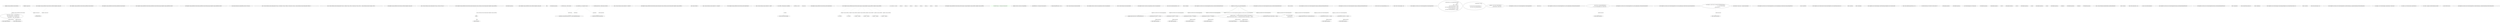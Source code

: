 digraph  {
n54 [label="Hangfire.Common.JobFilterProviderCollection", span=""];
n55 [label="Hangfire.Common.Job", span=""];
n0 [cluster="Hangfire.Common.JobFilterProviderCollection.JobFilterProviderCollection()", label="Entry Hangfire.Common.JobFilterProviderCollection.JobFilterProviderCollection()", span="34-34"];
n1 [cluster="Hangfire.Common.JobFilterProviderCollection.JobFilterProviderCollection()", label="Exit Hangfire.Common.JobFilterProviderCollection.JobFilterProviderCollection()", span="34-34"];
n2 [cluster="Hangfire.Common.JobFilterProviderCollection.JobFilterProviderCollection(params Hangfire.Common.IJobFilterProvider[])", label="Entry Hangfire.Common.JobFilterProviderCollection.JobFilterProviderCollection(params Hangfire.Common.IJobFilterProvider[])", span="38-38"];
n3 [cluster="Hangfire.Common.JobFilterProviderCollection.JobFilterProviderCollection(params Hangfire.Common.IJobFilterProvider[])", label="Exit Hangfire.Common.JobFilterProviderCollection.JobFilterProviderCollection(params Hangfire.Common.IJobFilterProvider[])", span="38-38"];
n4 [cluster="Hangfire.Common.JobFilterProviderCollection.GetFilters(Hangfire.Common.Job)", label="Entry Hangfire.Common.JobFilterProviderCollection.GetFilters(Hangfire.Common.Job)", span="48-48"];
n5 [cluster="Hangfire.Common.JobFilterProviderCollection.GetFilters(Hangfire.Common.Job)", label="IEnumerable<JobFilter> combinedFilters =\r\n                Items.SelectMany(fp => fp.GetFilters(job))\r\n                    .OrderBy(filter => filter, _filterComparer)", span="50-52"];
n13 [cluster="lambda expression", label="fp.GetFilters(job)", span="51-51"];
n6 [cluster="Hangfire.Common.JobFilterProviderCollection.GetFilters(Hangfire.Common.Job)", label="return RemoveDuplicates(combinedFilters.Reverse()).Reverse();", span="55-55"];
n8 [cluster="System.Collections.Generic.IEnumerable<TSource>.SelectMany<TSource, TResult>(System.Func<TSource, System.Collections.Generic.IEnumerable<TResult>>)", label="Entry System.Collections.Generic.IEnumerable<TSource>.SelectMany<TSource, TResult>(System.Func<TSource, System.Collections.Generic.IEnumerable<TResult>>)", span="0-0"];
n9 [cluster="System.Collections.Generic.IEnumerable<TSource>.OrderBy<TSource, TKey>(System.Func<TSource, TKey>, System.Collections.Generic.IComparer<TKey>)", label="Entry System.Collections.Generic.IEnumerable<TSource>.OrderBy<TSource, TKey>(System.Func<TSource, TKey>, System.Collections.Generic.IComparer<TKey>)", span="0-0"];
n12 [cluster="lambda expression", label="Entry lambda expression", span="51-51"];
n16 [cluster="lambda expression", label="Entry lambda expression", span="52-52"];
n7 [cluster="Hangfire.Common.JobFilterProviderCollection.GetFilters(Hangfire.Common.Job)", label="Exit Hangfire.Common.JobFilterProviderCollection.GetFilters(Hangfire.Common.Job)", span="48-48"];
n10 [cluster="System.Collections.Generic.IEnumerable<TSource>.Reverse<TSource>()", label="Entry System.Collections.Generic.IEnumerable<TSource>.Reverse<TSource>()", span="0-0"];
n11 [cluster="Hangfire.Common.JobFilterProviderCollection.RemoveDuplicates(System.Collections.Generic.IEnumerable<Hangfire.Common.JobFilter>)", label="Entry Hangfire.Common.JobFilterProviderCollection.RemoveDuplicates(System.Collections.Generic.IEnumerable<Hangfire.Common.JobFilter>)", span="58-58"];
n14 [cluster="lambda expression", label="Exit lambda expression", span="51-51"];
n15 [cluster="Hangfire.Common.IJobFilterProvider.GetFilters(Hangfire.Common.Job)", label="Entry Hangfire.Common.IJobFilterProvider.GetFilters(Hangfire.Common.Job)", span="32-32"];
n17 [cluster="lambda expression", label=filter, span="52-52"];
n18 [cluster="lambda expression", label="Exit lambda expression", span="52-52"];
n19 [cluster="Hangfire.Common.JobFilterProviderCollection.RemoveDuplicates(System.Collections.Generic.IEnumerable<Hangfire.Common.JobFilter>)", label="var visitedTypes = new HashSet<Type>()", span="61-61"];
n24 [cluster="Hangfire.Common.JobFilterProviderCollection.RemoveDuplicates(System.Collections.Generic.IEnumerable<Hangfire.Common.JobFilter>)", label="yield return filter;", span="70-70"];
n20 [cluster="Hangfire.Common.JobFilterProviderCollection.RemoveDuplicates(System.Collections.Generic.IEnumerable<Hangfire.Common.JobFilter>)", label=filters, span="63-63"];
n27 [cluster="System.Collections.Generic.HashSet<T>.HashSet()", label="Entry System.Collections.Generic.HashSet<T>.HashSet()", span="0-0"];
n23 [cluster="Hangfire.Common.JobFilterProviderCollection.RemoveDuplicates(System.Collections.Generic.IEnumerable<Hangfire.Common.JobFilter>)", label="!visitedTypes.Contains(filterInstanceType) || AllowMultiple(filterInstance)", span="68-68"];
n25 [cluster="Hangfire.Common.JobFilterProviderCollection.RemoveDuplicates(System.Collections.Generic.IEnumerable<Hangfire.Common.JobFilter>)", label="visitedTypes.Add(filterInstanceType)", span="71-71"];
n21 [cluster="Hangfire.Common.JobFilterProviderCollection.RemoveDuplicates(System.Collections.Generic.IEnumerable<Hangfire.Common.JobFilter>)", label="var filterInstance = filter.Instance", span="65-65"];
n26 [cluster="Hangfire.Common.JobFilterProviderCollection.RemoveDuplicates(System.Collections.Generic.IEnumerable<Hangfire.Common.JobFilter>)", label="Exit Hangfire.Common.JobFilterProviderCollection.RemoveDuplicates(System.Collections.Generic.IEnumerable<Hangfire.Common.JobFilter>)", span="58-58"];
n22 [cluster="Hangfire.Common.JobFilterProviderCollection.RemoveDuplicates(System.Collections.Generic.IEnumerable<Hangfire.Common.JobFilter>)", label="var filterInstanceType = filterInstance.GetType()", span="66-66"];
n28 [cluster="object.GetType()", label="Entry object.GetType()", span="0-0"];
n29 [cluster="System.Collections.Generic.HashSet<T>.Contains(T)", label="Entry System.Collections.Generic.HashSet<T>.Contains(T)", span="0-0"];
n30 [cluster="Hangfire.Common.JobFilterProviderCollection.AllowMultiple(object)", label="Entry Hangfire.Common.JobFilterProviderCollection.AllowMultiple(object)", span="76-76"];
n31 [cluster="System.Collections.Generic.HashSet<T>.Add(T)", label="Entry System.Collections.Generic.HashSet<T>.Add(T)", span="0-0"];
n32 [cluster="Hangfire.Common.JobFilterProviderCollection.AllowMultiple(object)", label="var mvcFilter = filterInstance as IJobFilter", span="78-78"];
n33 [cluster="Hangfire.Common.JobFilterProviderCollection.AllowMultiple(object)", label="mvcFilter == null", span="79-79"];
n35 [cluster="Hangfire.Common.JobFilterProviderCollection.AllowMultiple(object)", label="return mvcFilter.AllowMultiple;", span="84-84"];
n34 [cluster="Hangfire.Common.JobFilterProviderCollection.AllowMultiple(object)", label="return true;", span="81-81"];
n36 [cluster="Hangfire.Common.JobFilterProviderCollection.AllowMultiple(object)", label="Exit Hangfire.Common.JobFilterProviderCollection.AllowMultiple(object)", span="76-76"];
n37 [cluster="Hangfire.Common.JobFilterProviderCollection.FilterComparer.Compare(Hangfire.Common.JobFilter, Hangfire.Common.JobFilter)", label="Entry Hangfire.Common.JobFilterProviderCollection.FilterComparer.Compare(Hangfire.Common.JobFilter, Hangfire.Common.JobFilter)", span="89-89"];
n38 [cluster="Hangfire.Common.JobFilterProviderCollection.FilterComparer.Compare(Hangfire.Common.JobFilter, Hangfire.Common.JobFilter)", label="x == null && y == null", span="92-92"];
n40 [cluster="Hangfire.Common.JobFilterProviderCollection.FilterComparer.Compare(Hangfire.Common.JobFilter, Hangfire.Common.JobFilter)", label="x == null", span="96-96"];
n42 [cluster="Hangfire.Common.JobFilterProviderCollection.FilterComparer.Compare(Hangfire.Common.JobFilter, Hangfire.Common.JobFilter)", label="y == null", span="100-100"];
n44 [cluster="Hangfire.Common.JobFilterProviderCollection.FilterComparer.Compare(Hangfire.Common.JobFilter, Hangfire.Common.JobFilter)", label="x.Order < y.Order", span="107-107"];
n46 [cluster="Hangfire.Common.JobFilterProviderCollection.FilterComparer.Compare(Hangfire.Common.JobFilter, Hangfire.Common.JobFilter)", label="x.Order > y.Order", span="111-111"];
n48 [cluster="Hangfire.Common.JobFilterProviderCollection.FilterComparer.Compare(Hangfire.Common.JobFilter, Hangfire.Common.JobFilter)", label="x.Scope < y.Scope", span="118-118"];
n50 [cluster="Hangfire.Common.JobFilterProviderCollection.FilterComparer.Compare(Hangfire.Common.JobFilter, Hangfire.Common.JobFilter)", label="x.Scope > y.Scope", span="122-122"];
n39 [cluster="Hangfire.Common.JobFilterProviderCollection.FilterComparer.Compare(Hangfire.Common.JobFilter, Hangfire.Common.JobFilter)", label="return 0;", span="94-94"];
n41 [cluster="Hangfire.Common.JobFilterProviderCollection.FilterComparer.Compare(Hangfire.Common.JobFilter, Hangfire.Common.JobFilter)", label="return -1;", span="98-98"];
n43 [cluster="Hangfire.Common.JobFilterProviderCollection.FilterComparer.Compare(Hangfire.Common.JobFilter, Hangfire.Common.JobFilter)", label="return 1;", span="102-102"];
n45 [cluster="Hangfire.Common.JobFilterProviderCollection.FilterComparer.Compare(Hangfire.Common.JobFilter, Hangfire.Common.JobFilter)", label="return -1;", span="109-109"];
n47 [cluster="Hangfire.Common.JobFilterProviderCollection.FilterComparer.Compare(Hangfire.Common.JobFilter, Hangfire.Common.JobFilter)", label="return 1;", span="113-113"];
n49 [cluster="Hangfire.Common.JobFilterProviderCollection.FilterComparer.Compare(Hangfire.Common.JobFilter, Hangfire.Common.JobFilter)", label="return -1;", span="120-120"];
n51 [cluster="Hangfire.Common.JobFilterProviderCollection.FilterComparer.Compare(Hangfire.Common.JobFilter, Hangfire.Common.JobFilter)", label="return 1;", span="124-124"];
n52 [cluster="Hangfire.Common.JobFilterProviderCollection.FilterComparer.Compare(Hangfire.Common.JobFilter, Hangfire.Common.JobFilter)", label="return 0;", span="127-127"];
n53 [cluster="Hangfire.Common.JobFilterProviderCollection.FilterComparer.Compare(Hangfire.Common.JobFilter, Hangfire.Common.JobFilter)", label="Exit Hangfire.Common.JobFilterProviderCollection.FilterComparer.Compare(Hangfire.Common.JobFilter, Hangfire.Common.JobFilter)", span="89-89"];
d2 [cluster="HangFire.SqlServer.SqlServerStorageOptions.SqlServerStorageOptions()", color=green, community=0, label="InvisibilityTimeout = TimeSpan.FromMinutes(5)", prediction=0, span="27-27"];
d7 [label="HangFire.SqlServer.SqlServerStorageOptions", span=""];
d1 [cluster="HangFire.SqlServer.SqlServerStorageOptions.SqlServerStorageOptions()", label="QueuePollInterval = TimeSpan.FromSeconds(15)", span="26-26"];
d3 [cluster="HangFire.SqlServer.SqlServerStorageOptions.SqlServerStorageOptions()", label="PrepareSchemaIfNecessary = true", span="29-29"];
d6 [cluster="System.TimeSpan.FromMinutes(double)", label="Entry System.TimeSpan.FromMinutes(double)", span="0-0"];
d0 [cluster="HangFire.SqlServer.SqlServerStorageOptions.SqlServerStorageOptions()", label="Entry HangFire.SqlServer.SqlServerStorageOptions.SqlServerStorageOptions()", span="24-24"];
d5 [cluster="System.TimeSpan.FromSeconds(double)", label="Entry System.TimeSpan.FromSeconds(double)", span="0-0"];
d4 [cluster="HangFire.SqlServer.SqlServerStorageOptions.SqlServerStorageOptions()", label="Exit HangFire.SqlServer.SqlServerStorageOptions.SqlServerStorageOptions()", span="24-24"];
m0_10 [cluster="Mock<IStateMachineFactory>.cstr", file="WorkerManagerFacts.cs", label="Entry Mock<IStateMachineFactory>.cstr", span=""];
m0_34 [cluster="Unk.Equal", file="WorkerManagerFacts.cs", label="Entry Unk.Equal", span=""];
m0_47 [cluster="HangFire.Core.Tests.Server.WorkerManagerFacts.Execute_CallsStartMethodOnAllWorkers()", file="WorkerManagerFacts.cs", label="Entry HangFire.Core.Tests.Server.WorkerManagerFacts.Execute_CallsStartMethodOnAllWorkers()", span="70-70"];
m0_48 [cluster="HangFire.Core.Tests.Server.WorkerManagerFacts.Execute_CallsStartMethodOnAllWorkers()", file="WorkerManagerFacts.cs", label="_manager.Object.Execute(new CancellationToken(true))", span="72-72"];
m0_49 [cluster="HangFire.Core.Tests.Server.WorkerManagerFacts.Execute_CallsStartMethodOnAllWorkers()", file="WorkerManagerFacts.cs", label="_workerRunners[0].Verify(x => x.Start())", span="74-74"];
m0_50 [cluster="HangFire.Core.Tests.Server.WorkerManagerFacts.Execute_CallsStartMethodOnAllWorkers()", file="WorkerManagerFacts.cs", label="_workerRunners[1].Verify(x => x.Start())", span="75-75"];
m0_51 [cluster="HangFire.Core.Tests.Server.WorkerManagerFacts.Execute_CallsStartMethodOnAllWorkers()", file="WorkerManagerFacts.cs", label="Exit HangFire.Core.Tests.Server.WorkerManagerFacts.Execute_CallsStartMethodOnAllWorkers()", span="70-70"];
m0_70 [cluster="Unk.Stop", file="WorkerManagerFacts.cs", label="Entry Unk.Stop", span=""];
m0_74 [cluster="HangFire.Core.Tests.Server.WorkerManagerFacts.Dispose_CallsDisposeMethodOnAllWorkers()", file="WorkerManagerFacts.cs", label="Entry HangFire.Core.Tests.Server.WorkerManagerFacts.Dispose_CallsDisposeMethodOnAllWorkers()", span="88-88"];
m0_76 [cluster="HangFire.Core.Tests.Server.WorkerManagerFacts.Dispose_CallsDisposeMethodOnAllWorkers()", file="WorkerManagerFacts.cs", label="_workerRunners[0].Verify(x => x.Dispose())", span="92-92"];
m0_77 [cluster="HangFire.Core.Tests.Server.WorkerManagerFacts.Dispose_CallsDisposeMethodOnAllWorkers()", file="WorkerManagerFacts.cs", label="_workerRunners[1].Verify(x => x.Dispose())", span="93-93"];
m0_78 [cluster="HangFire.Core.Tests.Server.WorkerManagerFacts.Dispose_CallsDisposeMethodOnAllWorkers()", file="WorkerManagerFacts.cs", label="Exit HangFire.Core.Tests.Server.WorkerManagerFacts.Dispose_CallsDisposeMethodOnAllWorkers()", span="88-88"];
m0_11 [cluster="Mock<IServerComponentRunner>.cstr", file="WorkerManagerFacts.cs", label="Entry Mock<IServerComponentRunner>.cstr", span=""];
m0_12 [cluster="Mock<WorkerManager>.cstr", file="WorkerManagerFacts.cs", label="Entry Mock<WorkerManager>.cstr", span=""];
m0_0 [cluster="HangFire.Core.Tests.Server.WorkerManagerFacts.WorkerManagerFacts()", file="WorkerManagerFacts.cs", label="Entry HangFire.Core.Tests.Server.WorkerManagerFacts.WorkerManagerFacts()", span="18-18"];
m0_1 [cluster="HangFire.Core.Tests.Server.WorkerManagerFacts.WorkerManagerFacts()", file="WorkerManagerFacts.cs", label="_sharedContext = new SharedWorkerContext(\r\n                ''server'',\r\n                new[] { ''default'' },\r\n                new Mock<JobStorage>().Object,\r\n                new Mock<IJobPerformanceProcess>().Object,\r\n                new Mock<JobActivator>().Object,\r\n                new Mock<IStateMachineFactory>().Object)", span="20-26"];
m0_2 [cluster="HangFire.Core.Tests.Server.WorkerManagerFacts.WorkerManagerFacts()", file="WorkerManagerFacts.cs", label="_workerRunners = new[]\r\n            {\r\n                new Mock<IServerComponentRunner>(), \r\n                new Mock<IServerComponentRunner>()\r\n            }", span="28-32"];
m0_3 [cluster="HangFire.Core.Tests.Server.WorkerManagerFacts.WorkerManagerFacts()", file="WorkerManagerFacts.cs", label="_manager = new Mock<WorkerManager>(\r\n                _sharedContext, WorkerCount)", span="34-35"];
m0_4 [cluster="HangFire.Core.Tests.Server.WorkerManagerFacts.WorkerManagerFacts()", file="WorkerManagerFacts.cs", label="_manager.Setup(x => x.CreateWorkerRunner(It.IsNotNull<WorkerContext>()))\r\n                .Returns((WorkerContext context) => _workerRunners[context.WorkerNumber - 1].Object)", span="37-38"];
m0_5 [cluster="HangFire.Core.Tests.Server.WorkerManagerFacts.WorkerManagerFacts()", file="WorkerManagerFacts.cs", label="Exit HangFire.Core.Tests.Server.WorkerManagerFacts.WorkerManagerFacts()", span="18-18"];
m0_18 [cluster="Unk.>", file="WorkerManagerFacts.cs", label="Entry Unk.>", span=""];
m0_23 [cluster="HangFire.Core.Tests.Server.WorkerManagerFacts.Ctor_ThrowsAnException_WhenSharedContextIsNull()", file="WorkerManagerFacts.cs", label="Entry HangFire.Core.Tests.Server.WorkerManagerFacts.Ctor_ThrowsAnException_WhenSharedContextIsNull()", span="42-42"];
m0_24 [cluster="HangFire.Core.Tests.Server.WorkerManagerFacts.Ctor_ThrowsAnException_WhenSharedContextIsNull()", file="WorkerManagerFacts.cs", label="Assert.Throws<ArgumentNullException>(\r\n                () => new WorkerManager(null, WorkerCount))", span="44-45"];
m0_25 [cluster="HangFire.Core.Tests.Server.WorkerManagerFacts.Ctor_ThrowsAnException_WhenSharedContextIsNull()", file="WorkerManagerFacts.cs", label="Exit HangFire.Core.Tests.Server.WorkerManagerFacts.Ctor_ThrowsAnException_WhenSharedContextIsNull()", span="42-42"];
m0_30 [cluster="HangFire.Core.Tests.Server.WorkerManagerFacts.Ctor_ThrowsAnException_WhenWorkerCountLessOrEqualToZero()", file="WorkerManagerFacts.cs", label="Entry HangFire.Core.Tests.Server.WorkerManagerFacts.Ctor_ThrowsAnException_WhenWorkerCountLessOrEqualToZero()", span="49-49"];
m0_31 [cluster="HangFire.Core.Tests.Server.WorkerManagerFacts.Ctor_ThrowsAnException_WhenWorkerCountLessOrEqualToZero()", file="WorkerManagerFacts.cs", label="var exception = Assert.Throws<ArgumentOutOfRangeException>(\r\n                () => new WorkerManager(\r\n                    _sharedContext, 0))", span="51-53"];
m0_32 [cluster="HangFire.Core.Tests.Server.WorkerManagerFacts.Ctor_ThrowsAnException_WhenWorkerCountLessOrEqualToZero()", file="WorkerManagerFacts.cs", label="Assert.Equal(''workerCount'', exception.ParamName)", span="55-55"];
m0_33 [cluster="HangFire.Core.Tests.Server.WorkerManagerFacts.Ctor_ThrowsAnException_WhenWorkerCountLessOrEqualToZero()", file="WorkerManagerFacts.cs", label="Exit HangFire.Core.Tests.Server.WorkerManagerFacts.Ctor_ThrowsAnException_WhenWorkerCountLessOrEqualToZero()", span="49-49"];
m0_46 [cluster="Unk.NotNull", file="WorkerManagerFacts.cs", label="Entry Unk.NotNull", span=""];
m0_44 [cluster="HangFire.Server.WorkerContext.WorkerContext(HangFire.Server.SharedWorkerContext, int)", file="WorkerManagerFacts.cs", label="Entry HangFire.Server.WorkerContext.WorkerContext(HangFire.Server.SharedWorkerContext, int)", span="27-27"];
m0_13 [cluster="Unk.Setup", file="WorkerManagerFacts.cs", label="Entry Unk.Setup", span=""];
m0_79 [cluster="Unk.Dispose", file="WorkerManagerFacts.cs", label="Entry Unk.Dispose", span=""];
m0_45 [cluster="HangFire.Server.WorkerManager.CreateWorkerRunner(HangFire.Server.WorkerContext)", file="WorkerManagerFacts.cs", label="Entry HangFire.Server.WorkerManager.CreateWorkerRunner(HangFire.Server.WorkerContext)", span="62-62"];
m0_8 [cluster="Mock<IJobPerformanceProcess>.cstr", file="WorkerManagerFacts.cs", label="Entry Mock<IJobPerformanceProcess>.cstr", span=""];
m0_83 [cluster="lambda expression", file="WorkerManagerFacts.cs", label="Entry lambda expression", span="93-93"];
m0_15 [cluster="lambda expression", file="WorkerManagerFacts.cs", label="Entry lambda expression", span="37-37"];
m0_20 [cluster="lambda expression", file="WorkerManagerFacts.cs", label="Entry lambda expression", span="38-38"];
m0_16 [cluster="lambda expression", file="WorkerManagerFacts.cs", label="x.CreateWorkerRunner(It.IsNotNull<WorkerContext>())", span="37-37"];
m0_17 [cluster="lambda expression", file="WorkerManagerFacts.cs", label="Exit lambda expression", span="37-37"];
m0_21 [cluster="lambda expression", file="WorkerManagerFacts.cs", label="_workerRunners[context.WorkerNumber - 1].Object", span="38-38"];
m0_22 [cluster="lambda expression", file="WorkerManagerFacts.cs", label="Exit lambda expression", span="38-38"];
m0_26 [cluster="lambda expression", file="WorkerManagerFacts.cs", label="Entry lambda expression", span="45-45"];
m0_27 [cluster="lambda expression", file="WorkerManagerFacts.cs", label="new WorkerManager(null, WorkerCount)", span="45-45"];
m0_28 [cluster="lambda expression", file="WorkerManagerFacts.cs", label="Exit lambda expression", span="45-45"];
m0_35 [cluster="lambda expression", file="WorkerManagerFacts.cs", label="Entry lambda expression", span="52-53"];
m0_36 [cluster="lambda expression", file="WorkerManagerFacts.cs", label="new WorkerManager(\r\n                    _sharedContext, 0)", span="52-53"];
m0_37 [cluster="lambda expression", file="WorkerManagerFacts.cs", label="Exit lambda expression", span="52-53"];
m0_55 [cluster="lambda expression", file="WorkerManagerFacts.cs", label="Entry lambda expression", span="74-74"];
m0_59 [cluster="lambda expression", file="WorkerManagerFacts.cs", label="Entry lambda expression", span="75-75"];
m0_56 [cluster="lambda expression", file="WorkerManagerFacts.cs", label="x.Start()", span="74-74"];
m0_57 [cluster="lambda expression", file="WorkerManagerFacts.cs", label="Exit lambda expression", span="74-74"];
m0_60 [cluster="lambda expression", file="WorkerManagerFacts.cs", label="x.Start()", span="75-75"];
m0_61 [cluster="lambda expression", file="WorkerManagerFacts.cs", label="Exit lambda expression", span="75-75"];
m0_67 [cluster="lambda expression", file="WorkerManagerFacts.cs", label="Entry lambda expression", span="83-83"];
m0_71 [cluster="lambda expression", file="WorkerManagerFacts.cs", label="Entry lambda expression", span="84-84"];
m0_68 [cluster="lambda expression", file="WorkerManagerFacts.cs", label="x.Stop()", span="83-83"];
m0_69 [cluster="lambda expression", file="WorkerManagerFacts.cs", label="Exit lambda expression", span="83-83"];
m0_72 [cluster="lambda expression", file="WorkerManagerFacts.cs", label="x.Stop()", span="84-84"];
m0_73 [cluster="lambda expression", file="WorkerManagerFacts.cs", label="Exit lambda expression", span="84-84"];
m0_80 [cluster="lambda expression", file="WorkerManagerFacts.cs", label="Entry lambda expression", span="92-92"];
m0_81 [cluster="lambda expression", file="WorkerManagerFacts.cs", label="x.Dispose()", span="92-92"];
m0_82 [cluster="lambda expression", file="WorkerManagerFacts.cs", label="Exit lambda expression", span="92-92"];
m0_84 [cluster="lambda expression", file="WorkerManagerFacts.cs", label="x.Dispose()", span="93-93"];
m0_85 [cluster="lambda expression", file="WorkerManagerFacts.cs", label="Exit lambda expression", span="93-93"];
m0_52 [cluster="System.Threading.CancellationToken.CancellationToken(bool)", file="WorkerManagerFacts.cs", label="Entry System.Threading.CancellationToken.CancellationToken(bool)", span="0-0"];
m0_58 [cluster="Unk.Start", file="WorkerManagerFacts.cs", label="Entry Unk.Start", span=""];
m0_9 [cluster="Mock<JobActivator>.cstr", file="WorkerManagerFacts.cs", label="Entry Mock<JobActivator>.cstr", span=""];
m0_19 [cluster="Unk.CreateWorkerRunner", file="WorkerManagerFacts.cs", label="Entry Unk.CreateWorkerRunner", span=""];
m0_62 [cluster="HangFire.Core.Tests.Server.WorkerManagerFacts.Execute_CallsStopMethodOnAllWorkers()", file="WorkerManagerFacts.cs", label="Entry HangFire.Core.Tests.Server.WorkerManagerFacts.Execute_CallsStopMethodOnAllWorkers()", span="79-79"];
m0_63 [cluster="HangFire.Core.Tests.Server.WorkerManagerFacts.Execute_CallsStopMethodOnAllWorkers()", file="WorkerManagerFacts.cs", label="_manager.Object.Execute(new CancellationToken(true))", span="81-81"];
m0_64 [cluster="HangFire.Core.Tests.Server.WorkerManagerFacts.Execute_CallsStopMethodOnAllWorkers()", file="WorkerManagerFacts.cs", label="_workerRunners[0].Verify(x => x.Stop())", span="83-83"];
m0_65 [cluster="HangFire.Core.Tests.Server.WorkerManagerFacts.Execute_CallsStopMethodOnAllWorkers()", file="WorkerManagerFacts.cs", label="_workerRunners[1].Verify(x => x.Stop())", span="84-84"];
m0_66 [cluster="HangFire.Core.Tests.Server.WorkerManagerFacts.Execute_CallsStopMethodOnAllWorkers()", file="WorkerManagerFacts.cs", label="Exit HangFire.Core.Tests.Server.WorkerManagerFacts.Execute_CallsStopMethodOnAllWorkers()", span="79-79"];
m0_53 [cluster="Unk.Execute", file="WorkerManagerFacts.cs", label="Entry Unk.Execute", span=""];
m0_6 [cluster="SharedWorkerContext.cstr", file="WorkerManagerFacts.cs", label="Entry SharedWorkerContext.cstr", span=""];
m0_14 [cluster="Unk.Returns", file="WorkerManagerFacts.cs", label="Entry Unk.Returns", span=""];
m0_29 [cluster="HangFire.Server.WorkerManager.WorkerManager(HangFire.Server.SharedWorkerContext, int)", file="WorkerManagerFacts.cs", label="Entry HangFire.Server.WorkerManager.WorkerManager(HangFire.Server.SharedWorkerContext, int)", span="30-30"];
m0_54 [cluster="Unk.Verify", file="WorkerManagerFacts.cs", label="Entry Unk.Verify", span=""];
m0_7 [cluster="Mock<JobStorage>.cstr", file="WorkerManagerFacts.cs", label="Entry Mock<JobStorage>.cstr", span=""];
m0_38 [cluster="HangFire.Core.Tests.Server.WorkerManagerFacts.CreateWorkerRunner_CreatesAWorkerRunnerWithGivenParameters()", file="WorkerManagerFacts.cs", label="Entry HangFire.Core.Tests.Server.WorkerManagerFacts.CreateWorkerRunner_CreatesAWorkerRunnerWithGivenParameters()", span="59-59"];
m0_39 [cluster="HangFire.Core.Tests.Server.WorkerManagerFacts.CreateWorkerRunner_CreatesAWorkerRunnerWithGivenParameters()", file="WorkerManagerFacts.cs", label="var manager = new WorkerManager(_sharedContext, WorkerCount)", span="61-61"];
m0_40 [cluster="HangFire.Core.Tests.Server.WorkerManagerFacts.CreateWorkerRunner_CreatesAWorkerRunnerWithGivenParameters()", file="WorkerManagerFacts.cs", label="var context = new WorkerContext(_sharedContext, 1)", span="62-62"];
m0_41 [cluster="HangFire.Core.Tests.Server.WorkerManagerFacts.CreateWorkerRunner_CreatesAWorkerRunnerWithGivenParameters()", file="WorkerManagerFacts.cs", label="var worker = manager.CreateWorkerRunner(context)", span="64-64"];
m0_42 [cluster="HangFire.Core.Tests.Server.WorkerManagerFacts.CreateWorkerRunner_CreatesAWorkerRunnerWithGivenParameters()", file="WorkerManagerFacts.cs", label="Assert.NotNull(worker)", span="66-66"];
m0_43 [cluster="HangFire.Core.Tests.Server.WorkerManagerFacts.CreateWorkerRunner_CreatesAWorkerRunnerWithGivenParameters()", file="WorkerManagerFacts.cs", label="Exit HangFire.Core.Tests.Server.WorkerManagerFacts.CreateWorkerRunner_CreatesAWorkerRunnerWithGivenParameters()", span="59-59"];
m0_86 [file="WorkerManagerFacts.cs", label="HangFire.Core.Tests.Server.WorkerManagerFacts", span=""];
n54 -> n5  [color=darkseagreen4, key=1, label="Hangfire.Common.JobFilterProviderCollection", style=dashed];
n55 -> n13  [color=darkseagreen4, key=1, label="Hangfire.Common.Job", style=dashed];
n4 -> n13  [color=darkseagreen4, key=1, label="Hangfire.Common.Job", style=dashed];
n5 -> n12  [color=darkseagreen4, key=1, label="lambda expression", style=dashed];
n5 -> n16  [color=darkseagreen4, key=1, label="lambda expression", style=dashed];
n11 -> n20  [color=darkseagreen4, key=1, label="System.Collections.Generic.IEnumerable<Hangfire.Common.JobFilter>", style=dashed];
n19 -> n23  [color=darkseagreen4, key=1, label=visitedTypes, style=dashed];
n19 -> n25  [color=darkseagreen4, key=1, label=visitedTypes, style=dashed];
n20 -> n24  [color=darkseagreen4, key=1, label=filter, style=dashed];
n21 -> n23  [color=darkseagreen4, key=1, label=filterInstance, style=dashed];
n22 -> n25  [color=darkseagreen4, key=1, label=filterInstanceType, style=dashed];
n32 -> n35  [color=darkseagreen4, key=1, label=mvcFilter, style=dashed];
n37 -> n40  [color=darkseagreen4, key=1, label="Hangfire.Common.JobFilter", style=dashed];
n37 -> n42  [color=darkseagreen4, key=1, label="Hangfire.Common.JobFilter", style=dashed];
n37 -> n44  [color=darkseagreen4, key=1, label="Hangfire.Common.JobFilter", style=dashed];
n37 -> n46  [color=darkseagreen4, key=1, label="Hangfire.Common.JobFilter", style=dashed];
n37 -> n48  [color=darkseagreen4, key=1, label="Hangfire.Common.JobFilter", style=dashed];
n37 -> n50  [color=darkseagreen4, key=1, label="Hangfire.Common.JobFilter", style=dashed];
m0_49 -> m0_55  [color=darkseagreen4, key=1, label="lambda expression", style=dashed];
m0_50 -> m0_59  [color=darkseagreen4, key=1, label="lambda expression", style=dashed];
m0_76 -> m0_80  [color=darkseagreen4, key=1, label="lambda expression", style=dashed];
m0_77 -> m0_83  [color=darkseagreen4, key=1, label="lambda expression", style=dashed];
m0_4 -> m0_15  [color=darkseagreen4, key=1, label="lambda expression", style=dashed];
m0_4 -> m0_20  [color=darkseagreen4, key=1, label="lambda expression", style=dashed];
m0_24 -> m0_26  [color=darkseagreen4, key=1, label="lambda expression", style=dashed];
m0_31 -> m0_35  [color=darkseagreen4, key=1, label="lambda expression", style=dashed];
m0_64 -> m0_67  [color=darkseagreen4, key=1, label="lambda expression", style=dashed];
m0_65 -> m0_71  [color=darkseagreen4, key=1, label="lambda expression", style=dashed];
m0_86 -> m0_4  [color=darkseagreen4, key=1, label="HangFire.Core.Tests.Server.WorkerManagerFacts", style=dashed];
m0_86 -> m0_21  [color=darkseagreen4, key=1, label="HangFire.Core.Tests.Server.WorkerManagerFacts", style=dashed];
m0_86 -> m0_36  [color=darkseagreen4, key=1, label="HangFire.Core.Tests.Server.WorkerManagerFacts", style=dashed];
m0_86 -> m0_48  [color=darkseagreen4, key=1, label="HangFire.Core.Tests.Server.WorkerManagerFacts", style=dashed];
m0_86 -> m0_49  [color=darkseagreen4, key=1, label="HangFire.Core.Tests.Server.WorkerManagerFacts", style=dashed];
m0_86 -> m0_50  [color=darkseagreen4, key=1, label="HangFire.Core.Tests.Server.WorkerManagerFacts", style=dashed];
m0_86 -> m0_63  [color=darkseagreen4, key=1, label="HangFire.Core.Tests.Server.WorkerManagerFacts", style=dashed];
m0_86 -> m0_64  [color=darkseagreen4, key=1, label="HangFire.Core.Tests.Server.WorkerManagerFacts", style=dashed];
m0_86 -> m0_65  [color=darkseagreen4, key=1, label="HangFire.Core.Tests.Server.WorkerManagerFacts", style=dashed];
m0_86 -> m0_76  [color=darkseagreen4, key=1, label="HangFire.Core.Tests.Server.WorkerManagerFacts", style=dashed];
m0_86 -> m0_77  [color=darkseagreen4, key=1, label="HangFire.Core.Tests.Server.WorkerManagerFacts", style=dashed];
}

